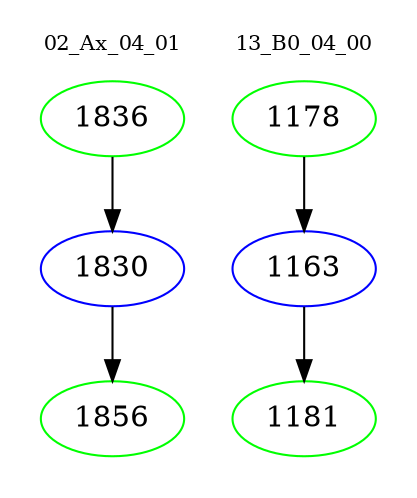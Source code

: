 digraph{
subgraph cluster_0 {
color = white
label = "02_Ax_04_01";
fontsize=10;
T0_1836 [label="1836", color="green"]
T0_1836 -> T0_1830 [color="black"]
T0_1830 [label="1830", color="blue"]
T0_1830 -> T0_1856 [color="black"]
T0_1856 [label="1856", color="green"]
}
subgraph cluster_1 {
color = white
label = "13_B0_04_00";
fontsize=10;
T1_1178 [label="1178", color="green"]
T1_1178 -> T1_1163 [color="black"]
T1_1163 [label="1163", color="blue"]
T1_1163 -> T1_1181 [color="black"]
T1_1181 [label="1181", color="green"]
}
}
